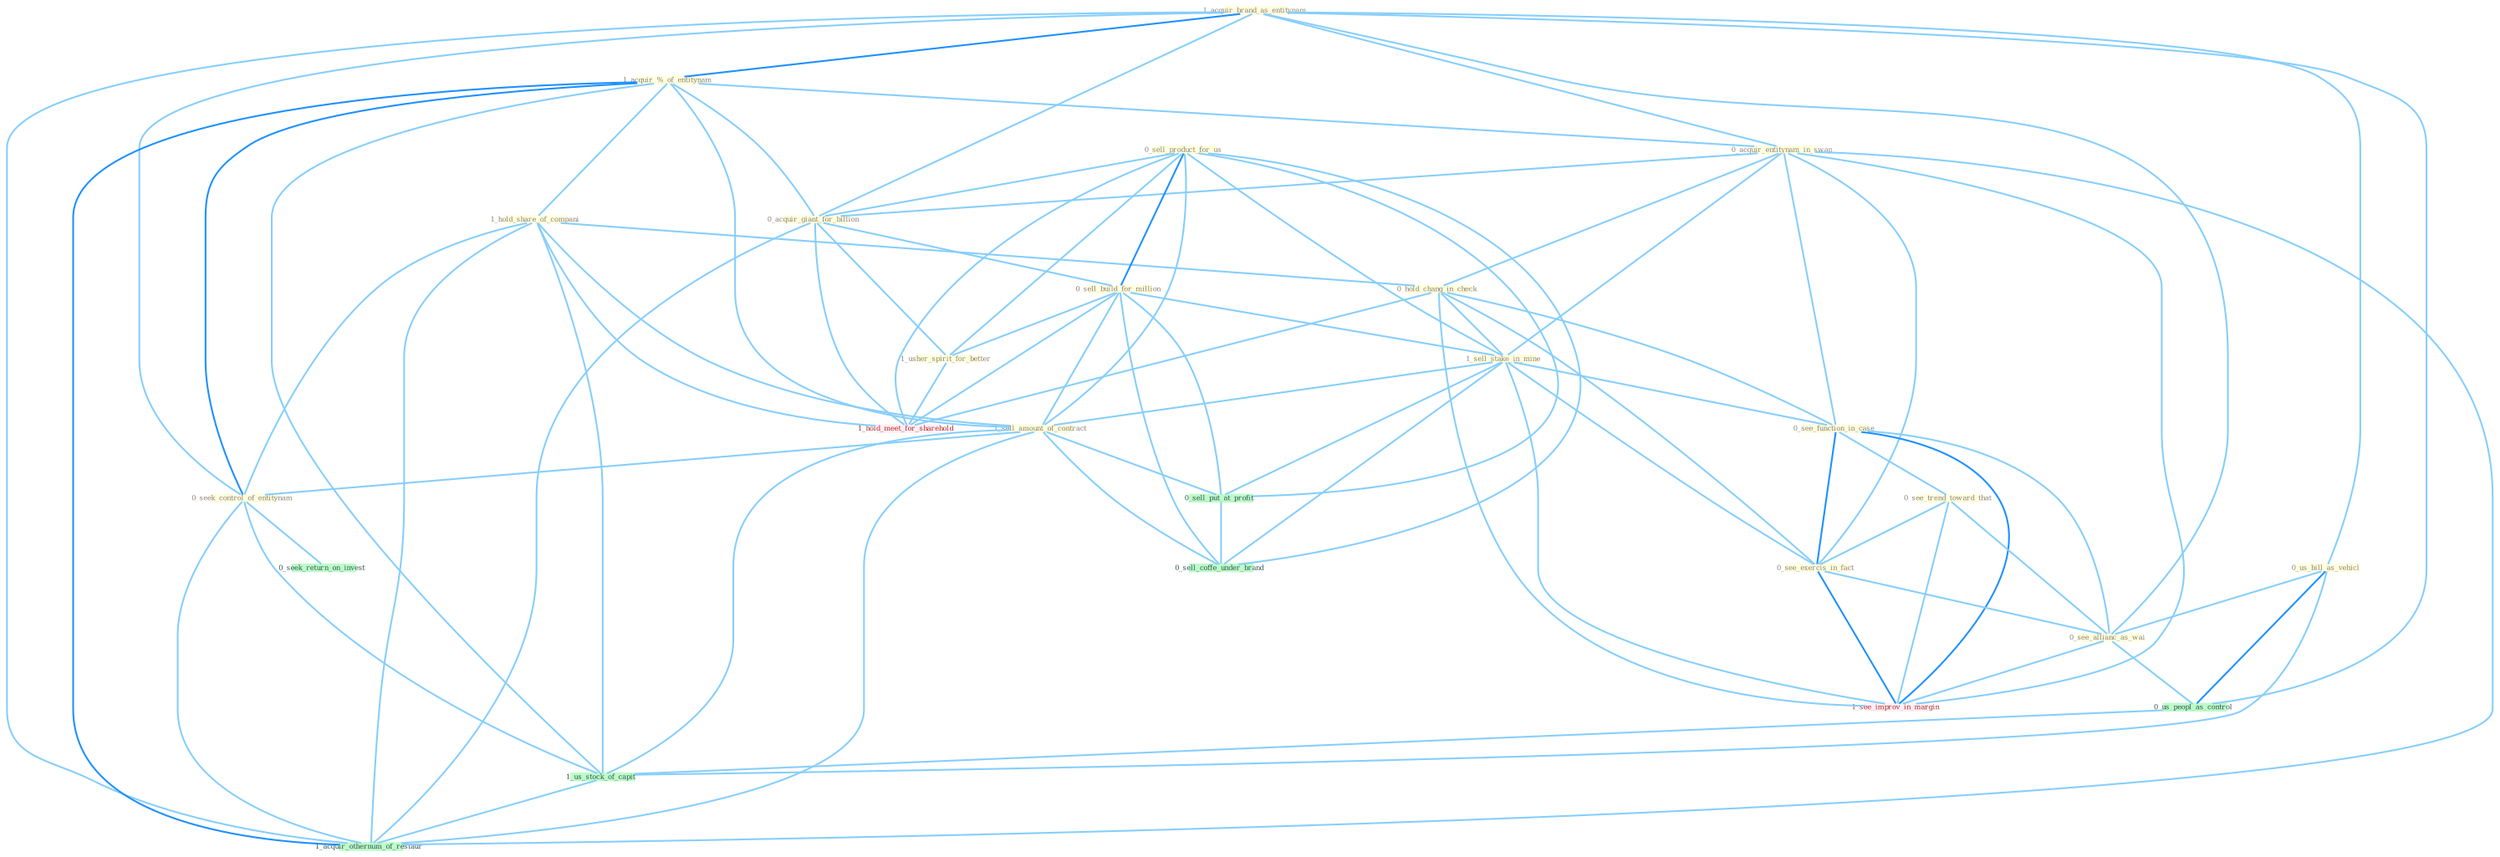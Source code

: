 Graph G{ 
    node
    [shape=polygon,style=filled,width=.5,height=.06,color="#BDFCC9",fixedsize=true,fontsize=4,
    fontcolor="#2f4f4f"];
    {node
    [color="#ffffe0", fontcolor="#8b7d6b"] "1_acquir_brand_as_entitynam " "1_acquir_%_of_entitynam " "0_acquir_entitynam_in_swap " "1_hold_share_of_compani " "0_sell_product_for_us " "0_hold_chang_in_check " "0_acquir_giant_for_billion " "0_sell_build_for_million " "0_us_bill_as_vehicl " "1_sell_stake_in_mine " "1_sell_amount_of_contract " "0_see_function_in_case " "0_see_trend_toward_that " "0_see_exercis_in_fact " "0_seek_control_of_entitynam " "0_see_allianc_as_wai " "1_usher_spirit_for_better "}
{node [color="#fff0f5", fontcolor="#b22222"] "1_see_improv_in_margin " "1_hold_meet_for_sharehold "}
edge [color="#B0E2FF"];

	"1_acquir_brand_as_entitynam " -- "1_acquir_%_of_entitynam " [w="2", color="#1e90ff" , len=0.8];
	"1_acquir_brand_as_entitynam " -- "0_acquir_entitynam_in_swap " [w="1", color="#87cefa" ];
	"1_acquir_brand_as_entitynam " -- "0_acquir_giant_for_billion " [w="1", color="#87cefa" ];
	"1_acquir_brand_as_entitynam " -- "0_us_bill_as_vehicl " [w="1", color="#87cefa" ];
	"1_acquir_brand_as_entitynam " -- "0_seek_control_of_entitynam " [w="1", color="#87cefa" ];
	"1_acquir_brand_as_entitynam " -- "0_see_allianc_as_wai " [w="1", color="#87cefa" ];
	"1_acquir_brand_as_entitynam " -- "0_us_peopl_as_control " [w="1", color="#87cefa" ];
	"1_acquir_brand_as_entitynam " -- "1_acquir_othernum_of_restaur " [w="1", color="#87cefa" ];
	"1_acquir_%_of_entitynam " -- "0_acquir_entitynam_in_swap " [w="1", color="#87cefa" ];
	"1_acquir_%_of_entitynam " -- "1_hold_share_of_compani " [w="1", color="#87cefa" ];
	"1_acquir_%_of_entitynam " -- "0_acquir_giant_for_billion " [w="1", color="#87cefa" ];
	"1_acquir_%_of_entitynam " -- "1_sell_amount_of_contract " [w="1", color="#87cefa" ];
	"1_acquir_%_of_entitynam " -- "0_seek_control_of_entitynam " [w="2", color="#1e90ff" , len=0.8];
	"1_acquir_%_of_entitynam " -- "1_us_stock_of_capit " [w="1", color="#87cefa" ];
	"1_acquir_%_of_entitynam " -- "1_acquir_othernum_of_restaur " [w="2", color="#1e90ff" , len=0.8];
	"0_acquir_entitynam_in_swap " -- "0_hold_chang_in_check " [w="1", color="#87cefa" ];
	"0_acquir_entitynam_in_swap " -- "0_acquir_giant_for_billion " [w="1", color="#87cefa" ];
	"0_acquir_entitynam_in_swap " -- "1_sell_stake_in_mine " [w="1", color="#87cefa" ];
	"0_acquir_entitynam_in_swap " -- "0_see_function_in_case " [w="1", color="#87cefa" ];
	"0_acquir_entitynam_in_swap " -- "0_see_exercis_in_fact " [w="1", color="#87cefa" ];
	"0_acquir_entitynam_in_swap " -- "1_see_improv_in_margin " [w="1", color="#87cefa" ];
	"0_acquir_entitynam_in_swap " -- "1_acquir_othernum_of_restaur " [w="1", color="#87cefa" ];
	"1_hold_share_of_compani " -- "0_hold_chang_in_check " [w="1", color="#87cefa" ];
	"1_hold_share_of_compani " -- "1_sell_amount_of_contract " [w="1", color="#87cefa" ];
	"1_hold_share_of_compani " -- "0_seek_control_of_entitynam " [w="1", color="#87cefa" ];
	"1_hold_share_of_compani " -- "1_us_stock_of_capit " [w="1", color="#87cefa" ];
	"1_hold_share_of_compani " -- "1_hold_meet_for_sharehold " [w="1", color="#87cefa" ];
	"1_hold_share_of_compani " -- "1_acquir_othernum_of_restaur " [w="1", color="#87cefa" ];
	"0_sell_product_for_us " -- "0_acquir_giant_for_billion " [w="1", color="#87cefa" ];
	"0_sell_product_for_us " -- "0_sell_build_for_million " [w="2", color="#1e90ff" , len=0.8];
	"0_sell_product_for_us " -- "1_sell_stake_in_mine " [w="1", color="#87cefa" ];
	"0_sell_product_for_us " -- "1_sell_amount_of_contract " [w="1", color="#87cefa" ];
	"0_sell_product_for_us " -- "1_usher_spirit_for_better " [w="1", color="#87cefa" ];
	"0_sell_product_for_us " -- "0_sell_put_at_profit " [w="1", color="#87cefa" ];
	"0_sell_product_for_us " -- "0_sell_coffe_under_brand " [w="1", color="#87cefa" ];
	"0_sell_product_for_us " -- "1_hold_meet_for_sharehold " [w="1", color="#87cefa" ];
	"0_hold_chang_in_check " -- "1_sell_stake_in_mine " [w="1", color="#87cefa" ];
	"0_hold_chang_in_check " -- "0_see_function_in_case " [w="1", color="#87cefa" ];
	"0_hold_chang_in_check " -- "0_see_exercis_in_fact " [w="1", color="#87cefa" ];
	"0_hold_chang_in_check " -- "1_see_improv_in_margin " [w="1", color="#87cefa" ];
	"0_hold_chang_in_check " -- "1_hold_meet_for_sharehold " [w="1", color="#87cefa" ];
	"0_acquir_giant_for_billion " -- "0_sell_build_for_million " [w="1", color="#87cefa" ];
	"0_acquir_giant_for_billion " -- "1_usher_spirit_for_better " [w="1", color="#87cefa" ];
	"0_acquir_giant_for_billion " -- "1_hold_meet_for_sharehold " [w="1", color="#87cefa" ];
	"0_acquir_giant_for_billion " -- "1_acquir_othernum_of_restaur " [w="1", color="#87cefa" ];
	"0_sell_build_for_million " -- "1_sell_stake_in_mine " [w="1", color="#87cefa" ];
	"0_sell_build_for_million " -- "1_sell_amount_of_contract " [w="1", color="#87cefa" ];
	"0_sell_build_for_million " -- "1_usher_spirit_for_better " [w="1", color="#87cefa" ];
	"0_sell_build_for_million " -- "0_sell_put_at_profit " [w="1", color="#87cefa" ];
	"0_sell_build_for_million " -- "0_sell_coffe_under_brand " [w="1", color="#87cefa" ];
	"0_sell_build_for_million " -- "1_hold_meet_for_sharehold " [w="1", color="#87cefa" ];
	"0_us_bill_as_vehicl " -- "0_see_allianc_as_wai " [w="1", color="#87cefa" ];
	"0_us_bill_as_vehicl " -- "0_us_peopl_as_control " [w="2", color="#1e90ff" , len=0.8];
	"0_us_bill_as_vehicl " -- "1_us_stock_of_capit " [w="1", color="#87cefa" ];
	"1_sell_stake_in_mine " -- "1_sell_amount_of_contract " [w="1", color="#87cefa" ];
	"1_sell_stake_in_mine " -- "0_see_function_in_case " [w="1", color="#87cefa" ];
	"1_sell_stake_in_mine " -- "0_see_exercis_in_fact " [w="1", color="#87cefa" ];
	"1_sell_stake_in_mine " -- "0_sell_put_at_profit " [w="1", color="#87cefa" ];
	"1_sell_stake_in_mine " -- "1_see_improv_in_margin " [w="1", color="#87cefa" ];
	"1_sell_stake_in_mine " -- "0_sell_coffe_under_brand " [w="1", color="#87cefa" ];
	"1_sell_amount_of_contract " -- "0_seek_control_of_entitynam " [w="1", color="#87cefa" ];
	"1_sell_amount_of_contract " -- "0_sell_put_at_profit " [w="1", color="#87cefa" ];
	"1_sell_amount_of_contract " -- "1_us_stock_of_capit " [w="1", color="#87cefa" ];
	"1_sell_amount_of_contract " -- "0_sell_coffe_under_brand " [w="1", color="#87cefa" ];
	"1_sell_amount_of_contract " -- "1_acquir_othernum_of_restaur " [w="1", color="#87cefa" ];
	"0_see_function_in_case " -- "0_see_trend_toward_that " [w="1", color="#87cefa" ];
	"0_see_function_in_case " -- "0_see_exercis_in_fact " [w="2", color="#1e90ff" , len=0.8];
	"0_see_function_in_case " -- "0_see_allianc_as_wai " [w="1", color="#87cefa" ];
	"0_see_function_in_case " -- "1_see_improv_in_margin " [w="2", color="#1e90ff" , len=0.8];
	"0_see_trend_toward_that " -- "0_see_exercis_in_fact " [w="1", color="#87cefa" ];
	"0_see_trend_toward_that " -- "0_see_allianc_as_wai " [w="1", color="#87cefa" ];
	"0_see_trend_toward_that " -- "1_see_improv_in_margin " [w="1", color="#87cefa" ];
	"0_see_exercis_in_fact " -- "0_see_allianc_as_wai " [w="1", color="#87cefa" ];
	"0_see_exercis_in_fact " -- "1_see_improv_in_margin " [w="2", color="#1e90ff" , len=0.8];
	"0_seek_control_of_entitynam " -- "0_seek_return_on_invest " [w="1", color="#87cefa" ];
	"0_seek_control_of_entitynam " -- "1_us_stock_of_capit " [w="1", color="#87cefa" ];
	"0_seek_control_of_entitynam " -- "1_acquir_othernum_of_restaur " [w="1", color="#87cefa" ];
	"0_see_allianc_as_wai " -- "0_us_peopl_as_control " [w="1", color="#87cefa" ];
	"0_see_allianc_as_wai " -- "1_see_improv_in_margin " [w="1", color="#87cefa" ];
	"1_usher_spirit_for_better " -- "1_hold_meet_for_sharehold " [w="1", color="#87cefa" ];
	"0_us_peopl_as_control " -- "1_us_stock_of_capit " [w="1", color="#87cefa" ];
	"0_sell_put_at_profit " -- "0_sell_coffe_under_brand " [w="1", color="#87cefa" ];
	"1_us_stock_of_capit " -- "1_acquir_othernum_of_restaur " [w="1", color="#87cefa" ];
}